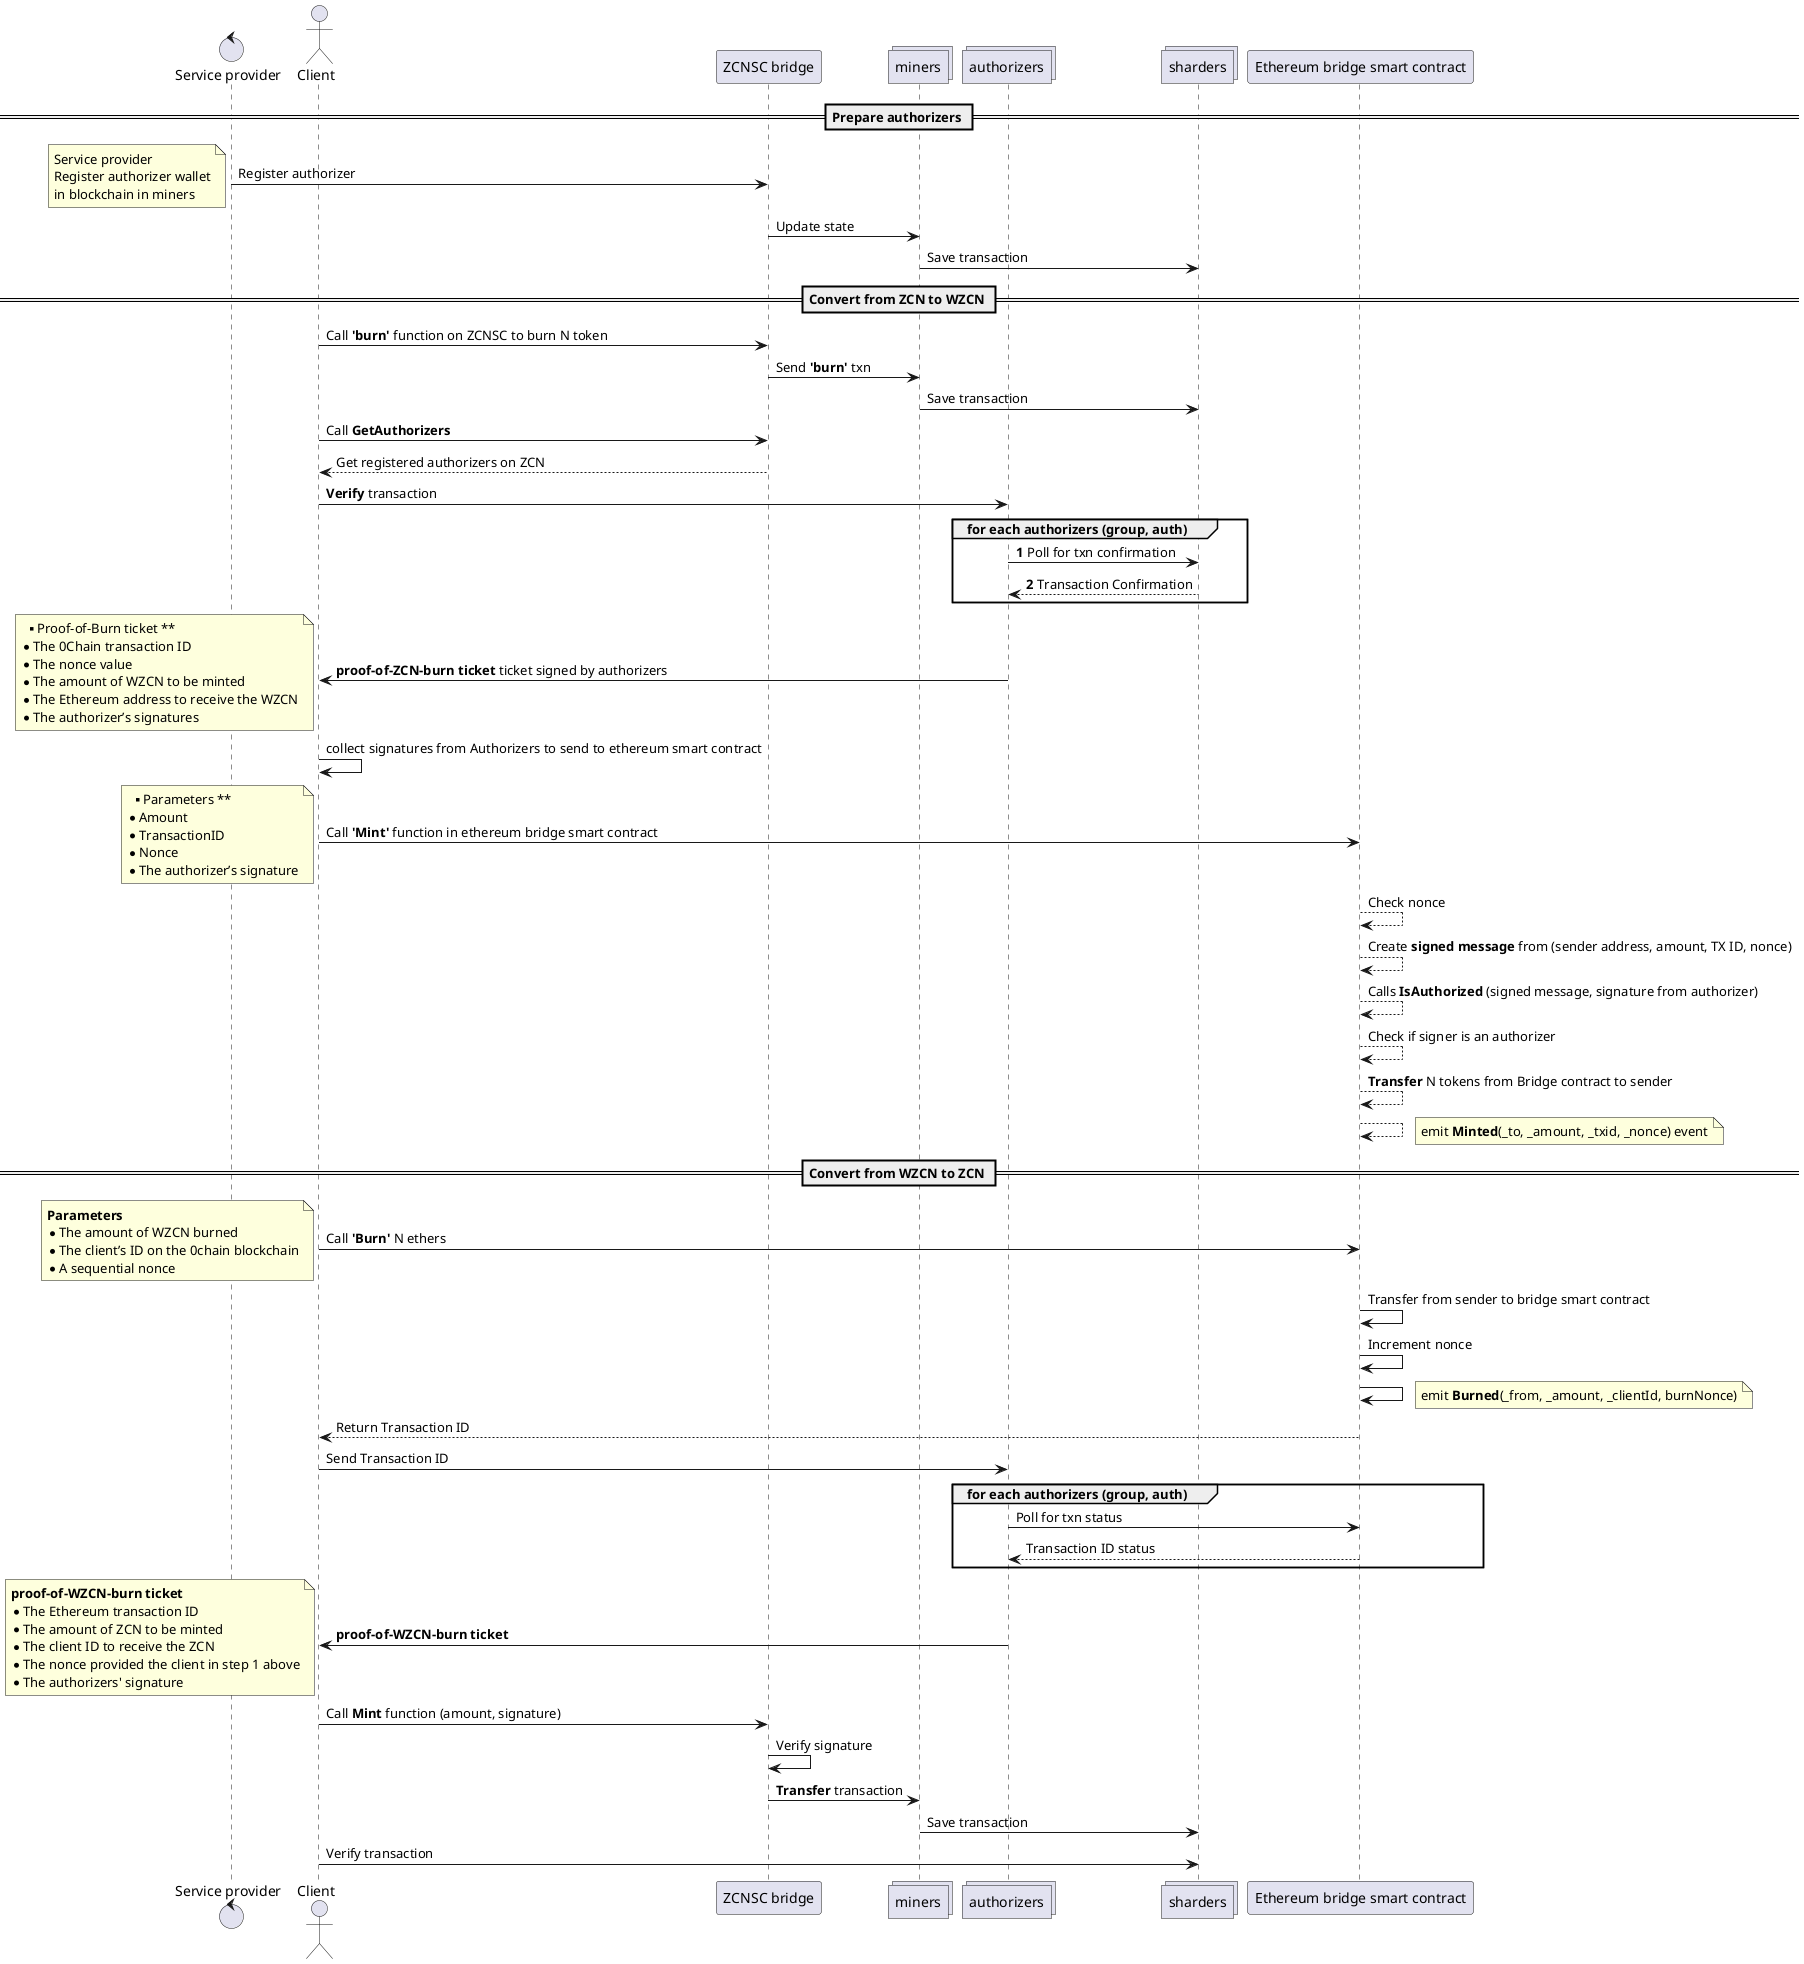@startuml

control "Service provider" as provider
actor Client as user
participant "ZCNSC bridge" as zcnscbridge
collections miners as m
collections authorizers as auth
collections sharders as s
participant "Ethereum bridge smart contract" as ethbridge

== Prepare authorizers ==
provider -> zcnscbridge : Register authorizer
note left
Service provider
Register authorizer wallet
in blockchain in miners
end note
zcnscbridge -> m : Update state
m -> s : Save transaction

== Convert from ZCN to WZCN ==
user -> zcnscbridge : Call **'burn'** function on ZCNSC to burn N token
zcnscbridge -> m : Send **'burn'** txn
m -> s : Save transaction
user -> zcnscbridge : Call **GetAuthorizers**
zcnscbridge --> user : Get registered authorizers on ZCN
user -> auth : **Verify** transaction

group for each authorizers (group, auth)
autonumber
auth -> s : Poll for txn confirmation
s --> auth : Transaction Confirmation
autonumber stop
end

auth -> user : **proof-of-ZCN-burn ticket** ticket signed by authorizers
note left
** Proof-of-Burn ticket **
* The 0Chain transaction ID
* The nonce value
* The amount of WZCN to be minted
* The Ethereum address to receive the WZCN
* The authorizer’s signatures
end note
user -> user : collect signatures from Authorizers to send to ethereum smart contract
user -> ethbridge : Call **'Mint'** function in ethereum bridge smart contract
note left
** Parameters **
* Amount
* TransactionID
* Nonce
* The authorizer’s signature
end note
ethbridge --> ethbridge : Check nonce
ethbridge --> ethbridge : Create **signed message** from (sender address, amount, TX ID, nonce)
ethbridge --> ethbridge : Calls **IsAuthorized** (signed message, signature from authorizer)
ethbridge --> ethbridge : Check if signer is an authorizer
ethbridge --> ethbridge : **Transfer** N tokens from Bridge contract to sender
ethbridge --> ethbridge
note right
emit **Minted**(_to, _amount, _txid, _nonce) event
end note

== Convert from WZCN to ZCN ==

user -> ethbridge : Call **'Burn'** N ethers
note left
**Parameters**
* The amount of WZCN burned
* The client’s ID on the 0chain blockchain
* A sequential nonce
end note
ethbridge -> ethbridge : Transfer from sender to bridge smart contract
ethbridge -> ethbridge : Increment nonce
ethbridge -> ethbridge
note right
emit **Burned**(_from, _amount, _clientId, burnNonce)
end note

ethbridge --> user : Return Transaction ID
user -> auth : Send Transaction ID

group for each authorizers (group, auth)
auth -> ethbridge : Poll for txn status
ethbridge --> auth : Transaction ID status
end

auth -> user : **proof-of-WZCN-burn ticket**
note left
**proof-of-WZCN-burn ticket**
* The Ethereum transaction ID
* The amount of ZCN to be minted
* The client ID to receive the ZCN
* The nonce provided the client in step 1 above
* The authorizers' signature
end note
user -> zcnscbridge : Call **Mint** function (amount, signature)
zcnscbridge -> zcnscbridge : Verify signature
zcnscbridge -> m : **Transfer** transaction
m -> s: Save transaction
user -> s : Verify transaction

@enduml